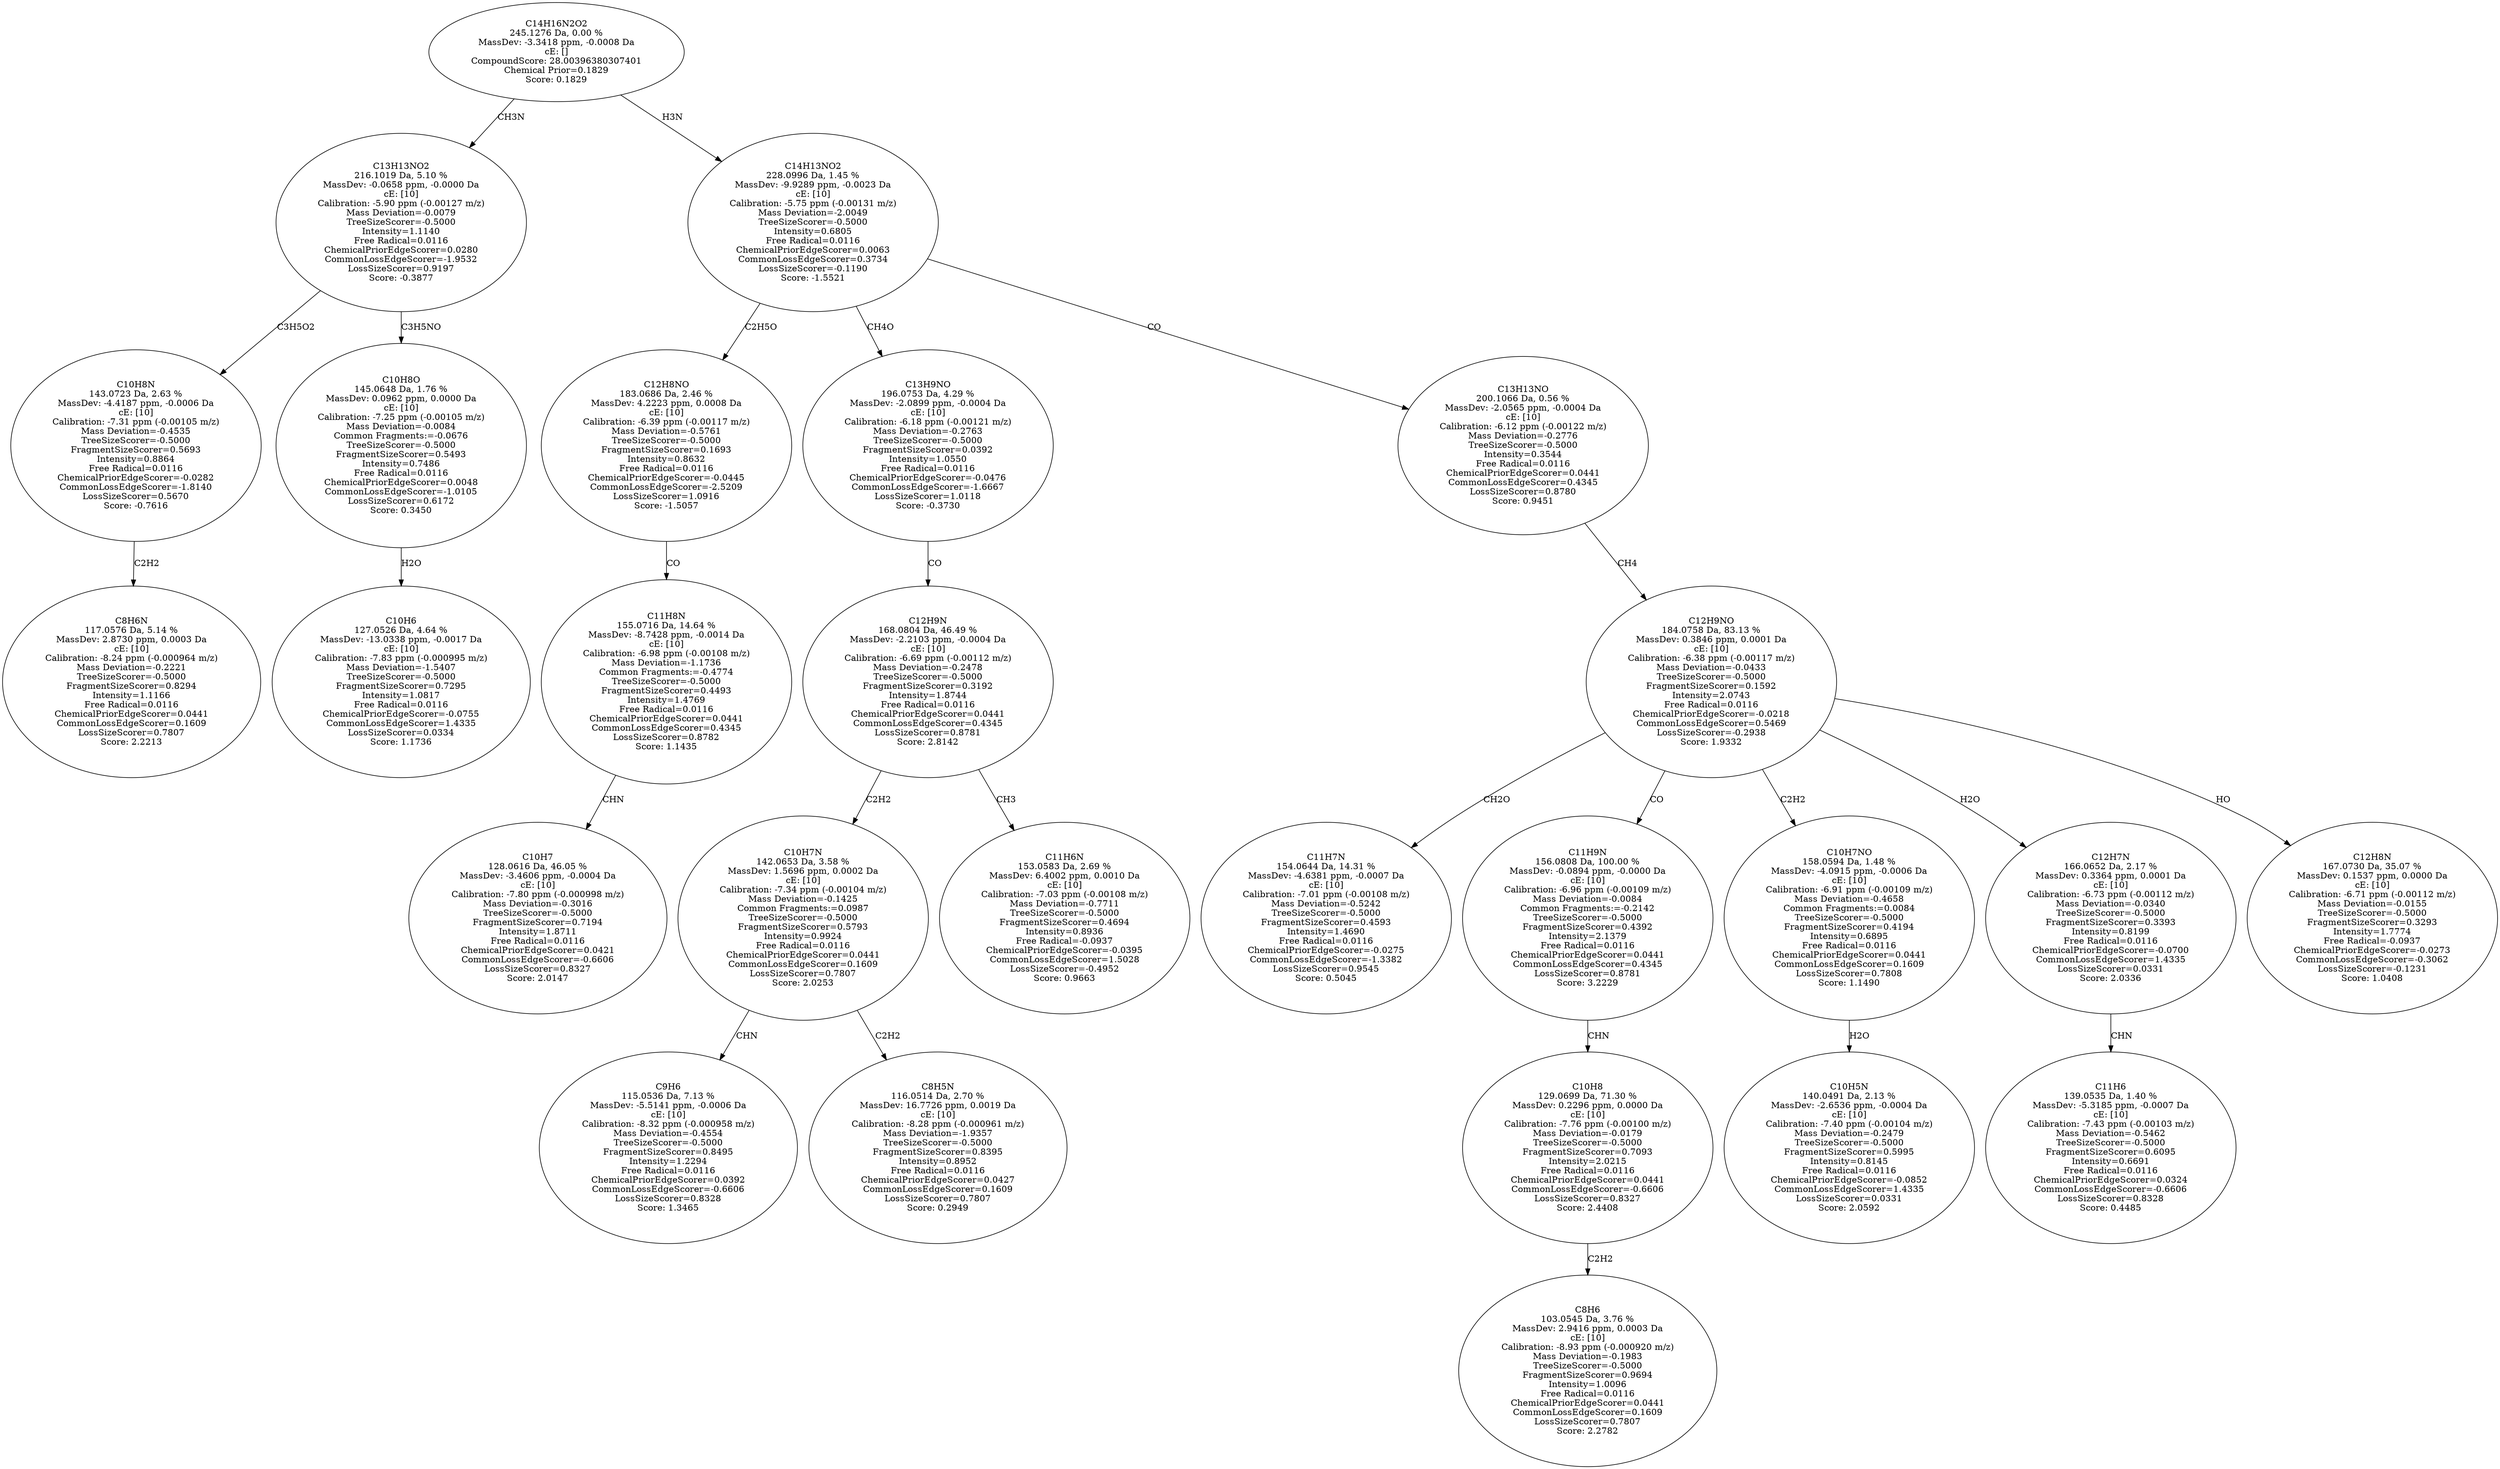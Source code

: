 strict digraph {
v1 [label="C8H6N\n117.0576 Da, 5.14 %\nMassDev: 2.8730 ppm, 0.0003 Da\ncE: [10]\nCalibration: -8.24 ppm (-0.000964 m/z)\nMass Deviation=-0.2221\nTreeSizeScorer=-0.5000\nFragmentSizeScorer=0.8294\nIntensity=1.1166\nFree Radical=0.0116\nChemicalPriorEdgeScorer=0.0441\nCommonLossEdgeScorer=0.1609\nLossSizeScorer=0.7807\nScore: 2.2213"];
v2 [label="C10H8N\n143.0723 Da, 2.63 %\nMassDev: -4.4187 ppm, -0.0006 Da\ncE: [10]\nCalibration: -7.31 ppm (-0.00105 m/z)\nMass Deviation=-0.4535\nTreeSizeScorer=-0.5000\nFragmentSizeScorer=0.5693\nIntensity=0.8864\nFree Radical=0.0116\nChemicalPriorEdgeScorer=-0.0282\nCommonLossEdgeScorer=-1.8140\nLossSizeScorer=0.5670\nScore: -0.7616"];
v3 [label="C10H6\n127.0526 Da, 4.64 %\nMassDev: -13.0338 ppm, -0.0017 Da\ncE: [10]\nCalibration: -7.83 ppm (-0.000995 m/z)\nMass Deviation=-1.5407\nTreeSizeScorer=-0.5000\nFragmentSizeScorer=0.7295\nIntensity=1.0817\nFree Radical=0.0116\nChemicalPriorEdgeScorer=-0.0755\nCommonLossEdgeScorer=1.4335\nLossSizeScorer=0.0334\nScore: 1.1736"];
v4 [label="C10H8O\n145.0648 Da, 1.76 %\nMassDev: 0.0962 ppm, 0.0000 Da\ncE: [10]\nCalibration: -7.25 ppm (-0.00105 m/z)\nMass Deviation=-0.0084\nCommon Fragments:=-0.0676\nTreeSizeScorer=-0.5000\nFragmentSizeScorer=0.5493\nIntensity=0.7486\nFree Radical=0.0116\nChemicalPriorEdgeScorer=0.0048\nCommonLossEdgeScorer=-1.0105\nLossSizeScorer=0.6172\nScore: 0.3450"];
v5 [label="C13H13NO2\n216.1019 Da, 5.10 %\nMassDev: -0.0658 ppm, -0.0000 Da\ncE: [10]\nCalibration: -5.90 ppm (-0.00127 m/z)\nMass Deviation=-0.0079\nTreeSizeScorer=-0.5000\nIntensity=1.1140\nFree Radical=0.0116\nChemicalPriorEdgeScorer=0.0280\nCommonLossEdgeScorer=-1.9532\nLossSizeScorer=0.9197\nScore: -0.3877"];
v6 [label="C10H7\n128.0616 Da, 46.05 %\nMassDev: -3.4606 ppm, -0.0004 Da\ncE: [10]\nCalibration: -7.80 ppm (-0.000998 m/z)\nMass Deviation=-0.3016\nTreeSizeScorer=-0.5000\nFragmentSizeScorer=0.7194\nIntensity=1.8711\nFree Radical=0.0116\nChemicalPriorEdgeScorer=0.0421\nCommonLossEdgeScorer=-0.6606\nLossSizeScorer=0.8327\nScore: 2.0147"];
v7 [label="C11H8N\n155.0716 Da, 14.64 %\nMassDev: -8.7428 ppm, -0.0014 Da\ncE: [10]\nCalibration: -6.98 ppm (-0.00108 m/z)\nMass Deviation=-1.1736\nCommon Fragments:=-0.4774\nTreeSizeScorer=-0.5000\nFragmentSizeScorer=0.4493\nIntensity=1.4769\nFree Radical=0.0116\nChemicalPriorEdgeScorer=0.0441\nCommonLossEdgeScorer=0.4345\nLossSizeScorer=0.8782\nScore: 1.1435"];
v8 [label="C12H8NO\n183.0686 Da, 2.46 %\nMassDev: 4.2223 ppm, 0.0008 Da\ncE: [10]\nCalibration: -6.39 ppm (-0.00117 m/z)\nMass Deviation=-0.5761\nTreeSizeScorer=-0.5000\nFragmentSizeScorer=0.1693\nIntensity=0.8632\nFree Radical=0.0116\nChemicalPriorEdgeScorer=-0.0445\nCommonLossEdgeScorer=-2.5209\nLossSizeScorer=1.0916\nScore: -1.5057"];
v9 [label="C9H6\n115.0536 Da, 7.13 %\nMassDev: -5.5141 ppm, -0.0006 Da\ncE: [10]\nCalibration: -8.32 ppm (-0.000958 m/z)\nMass Deviation=-0.4554\nTreeSizeScorer=-0.5000\nFragmentSizeScorer=0.8495\nIntensity=1.2294\nFree Radical=0.0116\nChemicalPriorEdgeScorer=0.0392\nCommonLossEdgeScorer=-0.6606\nLossSizeScorer=0.8328\nScore: 1.3465"];
v10 [label="C8H5N\n116.0514 Da, 2.70 %\nMassDev: 16.7726 ppm, 0.0019 Da\ncE: [10]\nCalibration: -8.28 ppm (-0.000961 m/z)\nMass Deviation=-1.9357\nTreeSizeScorer=-0.5000\nFragmentSizeScorer=0.8395\nIntensity=0.8952\nFree Radical=0.0116\nChemicalPriorEdgeScorer=0.0427\nCommonLossEdgeScorer=0.1609\nLossSizeScorer=0.7807\nScore: 0.2949"];
v11 [label="C10H7N\n142.0653 Da, 3.58 %\nMassDev: 1.5696 ppm, 0.0002 Da\ncE: [10]\nCalibration: -7.34 ppm (-0.00104 m/z)\nMass Deviation=-0.1425\nCommon Fragments:=0.0987\nTreeSizeScorer=-0.5000\nFragmentSizeScorer=0.5793\nIntensity=0.9924\nFree Radical=0.0116\nChemicalPriorEdgeScorer=0.0441\nCommonLossEdgeScorer=0.1609\nLossSizeScorer=0.7807\nScore: 2.0253"];
v12 [label="C11H6N\n153.0583 Da, 2.69 %\nMassDev: 6.4002 ppm, 0.0010 Da\ncE: [10]\nCalibration: -7.03 ppm (-0.00108 m/z)\nMass Deviation=-0.7711\nTreeSizeScorer=-0.5000\nFragmentSizeScorer=0.4694\nIntensity=0.8936\nFree Radical=-0.0937\nChemicalPriorEdgeScorer=-0.0395\nCommonLossEdgeScorer=1.5028\nLossSizeScorer=-0.4952\nScore: 0.9663"];
v13 [label="C12H9N\n168.0804 Da, 46.49 %\nMassDev: -2.2103 ppm, -0.0004 Da\ncE: [10]\nCalibration: -6.69 ppm (-0.00112 m/z)\nMass Deviation=-0.2478\nTreeSizeScorer=-0.5000\nFragmentSizeScorer=0.3192\nIntensity=1.8744\nFree Radical=0.0116\nChemicalPriorEdgeScorer=0.0441\nCommonLossEdgeScorer=0.4345\nLossSizeScorer=0.8781\nScore: 2.8142"];
v14 [label="C13H9NO\n196.0753 Da, 4.29 %\nMassDev: -2.0899 ppm, -0.0004 Da\ncE: [10]\nCalibration: -6.18 ppm (-0.00121 m/z)\nMass Deviation=-0.2763\nTreeSizeScorer=-0.5000\nFragmentSizeScorer=0.0392\nIntensity=1.0550\nFree Radical=0.0116\nChemicalPriorEdgeScorer=-0.0476\nCommonLossEdgeScorer=-1.6667\nLossSizeScorer=1.0118\nScore: -0.3730"];
v15 [label="C11H7N\n154.0644 Da, 14.31 %\nMassDev: -4.6381 ppm, -0.0007 Da\ncE: [10]\nCalibration: -7.01 ppm (-0.00108 m/z)\nMass Deviation=-0.5242\nTreeSizeScorer=-0.5000\nFragmentSizeScorer=0.4593\nIntensity=1.4690\nFree Radical=0.0116\nChemicalPriorEdgeScorer=-0.0275\nCommonLossEdgeScorer=-1.3382\nLossSizeScorer=0.9545\nScore: 0.5045"];
v16 [label="C8H6\n103.0545 Da, 3.76 %\nMassDev: 2.9416 ppm, 0.0003 Da\ncE: [10]\nCalibration: -8.93 ppm (-0.000920 m/z)\nMass Deviation=-0.1983\nTreeSizeScorer=-0.5000\nFragmentSizeScorer=0.9694\nIntensity=1.0096\nFree Radical=0.0116\nChemicalPriorEdgeScorer=0.0441\nCommonLossEdgeScorer=0.1609\nLossSizeScorer=0.7807\nScore: 2.2782"];
v17 [label="C10H8\n129.0699 Da, 71.30 %\nMassDev: 0.2296 ppm, 0.0000 Da\ncE: [10]\nCalibration: -7.76 ppm (-0.00100 m/z)\nMass Deviation=-0.0179\nTreeSizeScorer=-0.5000\nFragmentSizeScorer=0.7093\nIntensity=2.0215\nFree Radical=0.0116\nChemicalPriorEdgeScorer=0.0441\nCommonLossEdgeScorer=-0.6606\nLossSizeScorer=0.8327\nScore: 2.4408"];
v18 [label="C11H9N\n156.0808 Da, 100.00 %\nMassDev: -0.0894 ppm, -0.0000 Da\ncE: [10]\nCalibration: -6.96 ppm (-0.00109 m/z)\nMass Deviation=-0.0084\nCommon Fragments:=-0.2142\nTreeSizeScorer=-0.5000\nFragmentSizeScorer=0.4392\nIntensity=2.1379\nFree Radical=0.0116\nChemicalPriorEdgeScorer=0.0441\nCommonLossEdgeScorer=0.4345\nLossSizeScorer=0.8781\nScore: 3.2229"];
v19 [label="C10H5N\n140.0491 Da, 2.13 %\nMassDev: -2.6536 ppm, -0.0004 Da\ncE: [10]\nCalibration: -7.40 ppm (-0.00104 m/z)\nMass Deviation=-0.2479\nTreeSizeScorer=-0.5000\nFragmentSizeScorer=0.5995\nIntensity=0.8145\nFree Radical=0.0116\nChemicalPriorEdgeScorer=-0.0852\nCommonLossEdgeScorer=1.4335\nLossSizeScorer=0.0331\nScore: 2.0592"];
v20 [label="C10H7NO\n158.0594 Da, 1.48 %\nMassDev: -4.0915 ppm, -0.0006 Da\ncE: [10]\nCalibration: -6.91 ppm (-0.00109 m/z)\nMass Deviation=-0.4658\nCommon Fragments:=0.0084\nTreeSizeScorer=-0.5000\nFragmentSizeScorer=0.4194\nIntensity=0.6895\nFree Radical=0.0116\nChemicalPriorEdgeScorer=0.0441\nCommonLossEdgeScorer=0.1609\nLossSizeScorer=0.7808\nScore: 1.1490"];
v21 [label="C11H6\n139.0535 Da, 1.40 %\nMassDev: -5.3185 ppm, -0.0007 Da\ncE: [10]\nCalibration: -7.43 ppm (-0.00103 m/z)\nMass Deviation=-0.5462\nTreeSizeScorer=-0.5000\nFragmentSizeScorer=0.6095\nIntensity=0.6691\nFree Radical=0.0116\nChemicalPriorEdgeScorer=0.0324\nCommonLossEdgeScorer=-0.6606\nLossSizeScorer=0.8328\nScore: 0.4485"];
v22 [label="C12H7N\n166.0652 Da, 2.17 %\nMassDev: 0.3364 ppm, 0.0001 Da\ncE: [10]\nCalibration: -6.73 ppm (-0.00112 m/z)\nMass Deviation=-0.0340\nTreeSizeScorer=-0.5000\nFragmentSizeScorer=0.3393\nIntensity=0.8199\nFree Radical=0.0116\nChemicalPriorEdgeScorer=-0.0700\nCommonLossEdgeScorer=1.4335\nLossSizeScorer=0.0331\nScore: 2.0336"];
v23 [label="C12H8N\n167.0730 Da, 35.07 %\nMassDev: 0.1537 ppm, 0.0000 Da\ncE: [10]\nCalibration: -6.71 ppm (-0.00112 m/z)\nMass Deviation=-0.0155\nTreeSizeScorer=-0.5000\nFragmentSizeScorer=0.3293\nIntensity=1.7774\nFree Radical=-0.0937\nChemicalPriorEdgeScorer=-0.0273\nCommonLossEdgeScorer=-0.3062\nLossSizeScorer=-0.1231\nScore: 1.0408"];
v24 [label="C12H9NO\n184.0758 Da, 83.13 %\nMassDev: 0.3846 ppm, 0.0001 Da\ncE: [10]\nCalibration: -6.38 ppm (-0.00117 m/z)\nMass Deviation=-0.0433\nTreeSizeScorer=-0.5000\nFragmentSizeScorer=0.1592\nIntensity=2.0743\nFree Radical=0.0116\nChemicalPriorEdgeScorer=-0.0218\nCommonLossEdgeScorer=0.5469\nLossSizeScorer=-0.2938\nScore: 1.9332"];
v25 [label="C13H13NO\n200.1066 Da, 0.56 %\nMassDev: -2.0565 ppm, -0.0004 Da\ncE: [10]\nCalibration: -6.12 ppm (-0.00122 m/z)\nMass Deviation=-0.2776\nTreeSizeScorer=-0.5000\nIntensity=0.3544\nFree Radical=0.0116\nChemicalPriorEdgeScorer=0.0441\nCommonLossEdgeScorer=0.4345\nLossSizeScorer=0.8780\nScore: 0.9451"];
v26 [label="C14H13NO2\n228.0996 Da, 1.45 %\nMassDev: -9.9289 ppm, -0.0023 Da\ncE: [10]\nCalibration: -5.75 ppm (-0.00131 m/z)\nMass Deviation=-2.0049\nTreeSizeScorer=-0.5000\nIntensity=0.6805\nFree Radical=0.0116\nChemicalPriorEdgeScorer=0.0063\nCommonLossEdgeScorer=0.3734\nLossSizeScorer=-0.1190\nScore: -1.5521"];
v27 [label="C14H16N2O2\n245.1276 Da, 0.00 %\nMassDev: -3.3418 ppm, -0.0008 Da\ncE: []\nCompoundScore: 28.00396380307401\nChemical Prior=0.1829\nScore: 0.1829"];
v2 -> v1 [label="C2H2"];
v5 -> v2 [label="C3H5O2"];
v4 -> v3 [label="H2O"];
v5 -> v4 [label="C3H5NO"];
v27 -> v5 [label="CH3N"];
v7 -> v6 [label="CHN"];
v8 -> v7 [label="CO"];
v26 -> v8 [label="C2H5O"];
v11 -> v9 [label="CHN"];
v11 -> v10 [label="C2H2"];
v13 -> v11 [label="C2H2"];
v13 -> v12 [label="CH3"];
v14 -> v13 [label="CO"];
v26 -> v14 [label="CH4O"];
v24 -> v15 [label="CH2O"];
v17 -> v16 [label="C2H2"];
v18 -> v17 [label="CHN"];
v24 -> v18 [label="CO"];
v20 -> v19 [label="H2O"];
v24 -> v20 [label="C2H2"];
v22 -> v21 [label="CHN"];
v24 -> v22 [label="H2O"];
v24 -> v23 [label="HO"];
v25 -> v24 [label="CH4"];
v26 -> v25 [label="CO"];
v27 -> v26 [label="H3N"];
}